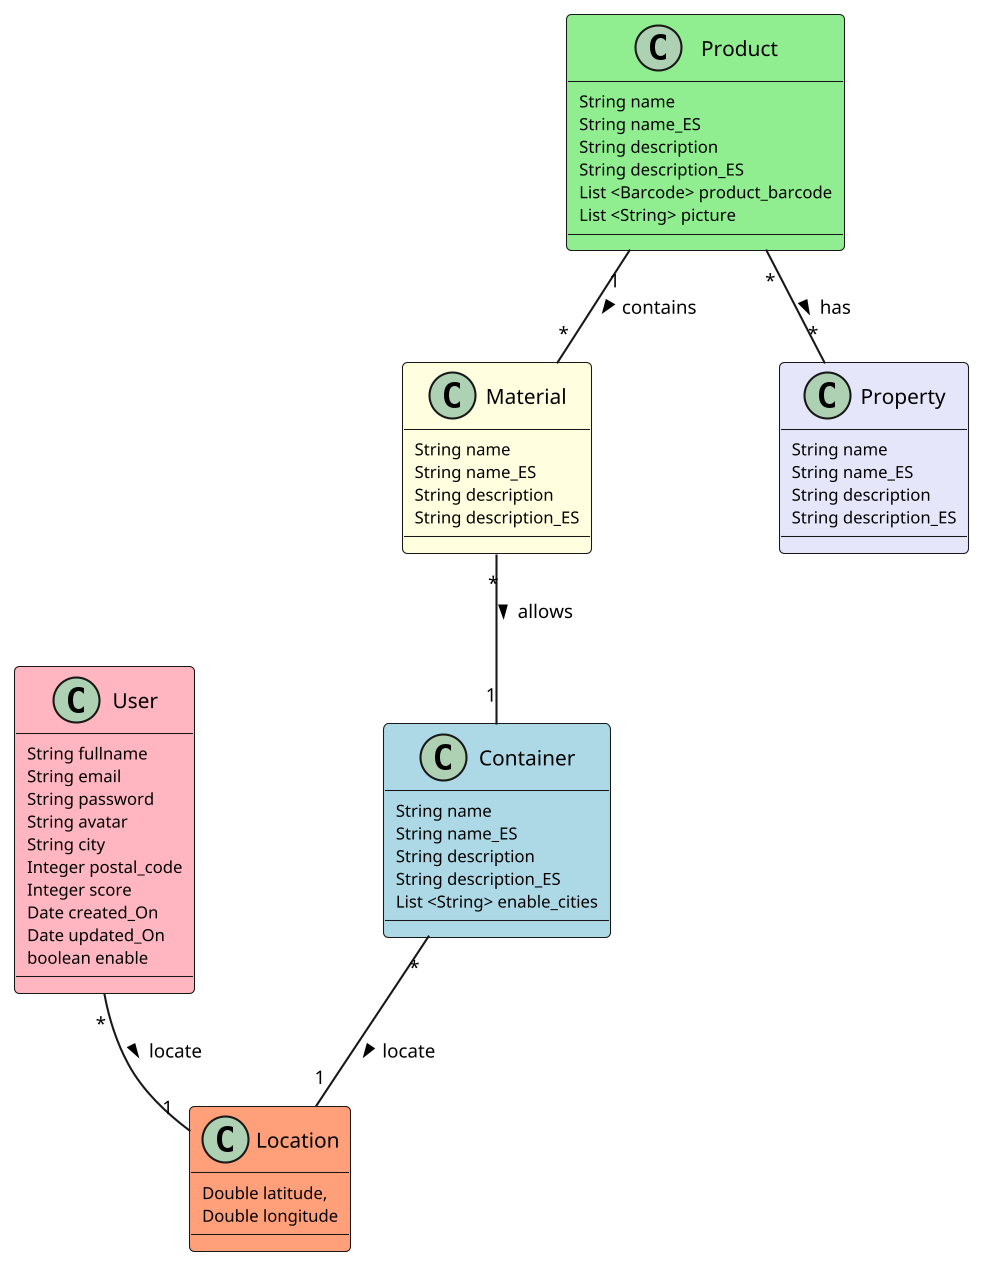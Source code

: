 @startuml
skinparam dpi 200
skinparam classAttributeFontSize 8
skinparam classArrowFontSize 9
skinparam classFontSize 10
skinparam nodesep 90
skinparam ranksep 40
hide stereotype
skinparam class {
	BackgroundColor White
	BackgroundColor<<User>> LightPink
	BackgroundColor<<Container>> LightBlue
	BackgroundColor<<Product>> LightGreen
	BackgroundColor<<Material>> LightYellow
    BackgroundColor<<Size>> Crimson
	BackgroundColor<<Location>> LightSalmon
	BackgroundColor<<Property>> Lavender
}

class User <<User>>{
	String fullname
	String email
	String password
	String avatar
	String city
	Integer postal_code
	Integer score
	Date created_On
	Date updated_On
	boolean enable
}

class Location <<Location>>{
	Double latitude,
	Double longitude
}

class Material <<Material>>{
	String name
	String name_ES
	String description
	String description_ES

}

class Container <<Container>>{
	String name
	String name_ES
	String description
	String description_ES
	List <String> enable_cities
}

class Product<<Product>>{
	String name
	String name_ES
	String description
	String description_ES
	List <Barcode> product_barcode
	List <String> picture
}

class Property <<Property>>{
	String name
	String name_ES
	String description
	String description_ES
}

Product "1" -- "*" Material: contains >
Product "*" -- "*" Property: has >
User "*" -- "1" Location: locate >
Material "*" -- "1" Container: allows >
Container"*" -- "1" Location: locate >
@enduml